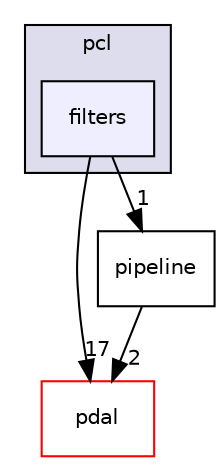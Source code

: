 digraph "pdal/plugins/pcl/filters" {
  compound=true
  node [ fontsize="10", fontname="Helvetica"];
  edge [ labelfontsize="10", labelfontname="Helvetica"];
  subgraph clusterdir_c3b1d3439b137958b54bdbe7cbde68d6 {
    graph [ bgcolor="#ddddee", pencolor="black", label="pcl" fontname="Helvetica", fontsize="10", URL="dir_c3b1d3439b137958b54bdbe7cbde68d6.html"]
  dir_7ba9c4cff0988f78e55ff2036f410889 [shape=box, label="filters", style="filled", fillcolor="#eeeeff", pencolor="black", URL="dir_7ba9c4cff0988f78e55ff2036f410889.html"];
  }
  dir_37e2adedb6e706efcbfadb5213756005 [shape=box label="pdal" fillcolor="white" style="filled" color="red" URL="dir_37e2adedb6e706efcbfadb5213756005.html"];
  dir_79623c9093a092de4cd2fed3ff0972eb [shape=box label="pipeline" URL="dir_79623c9093a092de4cd2fed3ff0972eb.html"];
  dir_79623c9093a092de4cd2fed3ff0972eb->dir_37e2adedb6e706efcbfadb5213756005 [headlabel="2", labeldistance=1.5 headhref="dir_000094_000050.html"];
  dir_7ba9c4cff0988f78e55ff2036f410889->dir_37e2adedb6e706efcbfadb5213756005 [headlabel="17", labeldistance=1.5 headhref="dir_000091_000050.html"];
  dir_7ba9c4cff0988f78e55ff2036f410889->dir_79623c9093a092de4cd2fed3ff0972eb [headlabel="1", labeldistance=1.5 headhref="dir_000091_000094.html"];
}
